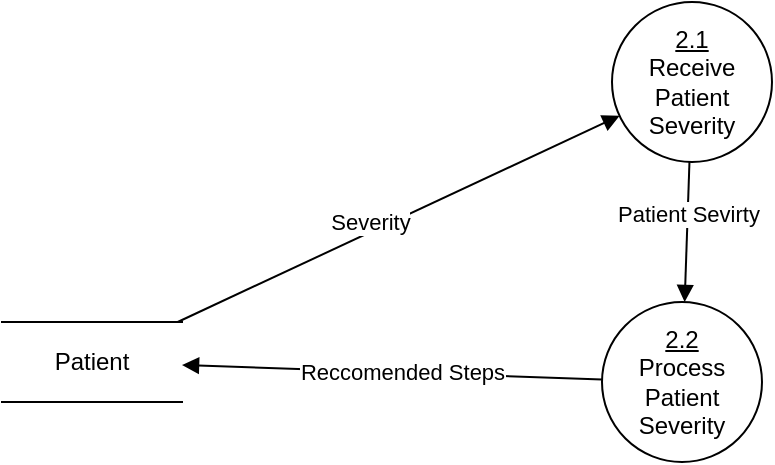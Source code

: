 <mxfile version="24.8.3">
  <diagram name="Page-1" id="21PdakD2TWvM-ZCHl48L">
    <mxGraphModel dx="625" dy="654" grid="1" gridSize="10" guides="1" tooltips="1" connect="1" arrows="1" fold="1" page="1" pageScale="1" pageWidth="850" pageHeight="1100" math="0" shadow="0">
      <root>
        <mxCell id="0" />
        <mxCell id="1" parent="0" />
        <mxCell id="7Vxlq_o3tsE_g2DgEoEf-1" value="&lt;u&gt;2.1&lt;/u&gt;&lt;div&gt;Receive Patient Severity&lt;/div&gt;" style="ellipse;whiteSpace=wrap;html=1;aspect=fixed;" parent="1" vertex="1">
          <mxGeometry x="385" y="100" width="80" height="80" as="geometry" />
        </mxCell>
        <mxCell id="7Vxlq_o3tsE_g2DgEoEf-2" value="" style="html=1;verticalAlign=bottom;endArrow=block;curved=0;rounded=0;" parent="1" source="7Vxlq_o3tsE_g2DgEoEf-4" target="7Vxlq_o3tsE_g2DgEoEf-1" edge="1">
          <mxGeometry width="80" relative="1" as="geometry">
            <mxPoint x="290" y="110" as="sourcePoint" />
            <mxPoint x="470" y="230" as="targetPoint" />
          </mxGeometry>
        </mxCell>
        <mxCell id="hbL7awPKY7k190AgLI3c-1" value="Severity" style="edgeLabel;html=1;align=center;verticalAlign=middle;resizable=0;points=[];" vertex="1" connectable="0" parent="7Vxlq_o3tsE_g2DgEoEf-2">
          <mxGeometry x="-0.11" y="5" relative="1" as="geometry">
            <mxPoint as="offset" />
          </mxGeometry>
        </mxCell>
        <mxCell id="7Vxlq_o3tsE_g2DgEoEf-3" value="&lt;u&gt;2.2&lt;/u&gt;&lt;div&gt;Process Patient Severity&lt;/div&gt;" style="ellipse;whiteSpace=wrap;html=1;aspect=fixed;" parent="1" vertex="1">
          <mxGeometry x="380" y="250" width="80" height="80" as="geometry" />
        </mxCell>
        <mxCell id="7Vxlq_o3tsE_g2DgEoEf-4" value="Patient" style="shape=partialRectangle;whiteSpace=wrap;html=1;left=0;right=0;fillColor=none;" parent="1" vertex="1">
          <mxGeometry x="80" y="260" width="90" height="40" as="geometry" />
        </mxCell>
        <mxCell id="7Vxlq_o3tsE_g2DgEoEf-8" value="" style="html=1;verticalAlign=bottom;endArrow=block;curved=0;rounded=0;" parent="1" source="7Vxlq_o3tsE_g2DgEoEf-3" target="7Vxlq_o3tsE_g2DgEoEf-4" edge="1">
          <mxGeometry width="80" relative="1" as="geometry">
            <mxPoint x="260" y="280" as="sourcePoint" />
            <mxPoint x="340" y="280" as="targetPoint" />
          </mxGeometry>
        </mxCell>
        <mxCell id="hbL7awPKY7k190AgLI3c-2" value="Reccomended Steps" style="edgeLabel;html=1;align=center;verticalAlign=middle;resizable=0;points=[];" vertex="1" connectable="0" parent="7Vxlq_o3tsE_g2DgEoEf-8">
          <mxGeometry x="0.019" y="2" relative="1" as="geometry">
            <mxPoint x="7" y="-2" as="offset" />
          </mxGeometry>
        </mxCell>
        <mxCell id="7Vxlq_o3tsE_g2DgEoEf-9" value="Patient Sevirty" style="html=1;verticalAlign=bottom;endArrow=block;curved=0;rounded=0;" parent="1" source="7Vxlq_o3tsE_g2DgEoEf-1" target="7Vxlq_o3tsE_g2DgEoEf-3" edge="1">
          <mxGeometry width="80" relative="1" as="geometry">
            <mxPoint x="250" y="170" as="sourcePoint" />
            <mxPoint x="330" y="170" as="targetPoint" />
          </mxGeometry>
        </mxCell>
      </root>
    </mxGraphModel>
  </diagram>
</mxfile>
